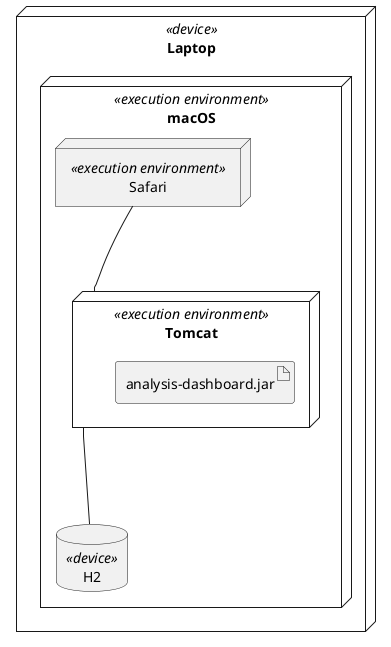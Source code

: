 @startuml

skinparam componentStyle uml2

node Laptop <<device>>  {
    node macOS <<execution environment>> {
        node Safari <<execution environment>> {

        }
        node Tomcat <<execution environment>> {
             artifact "analysis-dashboard.jar"
        }
        database H2 <<device>> {
        }
        Tomcat --- H2
    }
    Safari --- Tomcat
}


@enduml